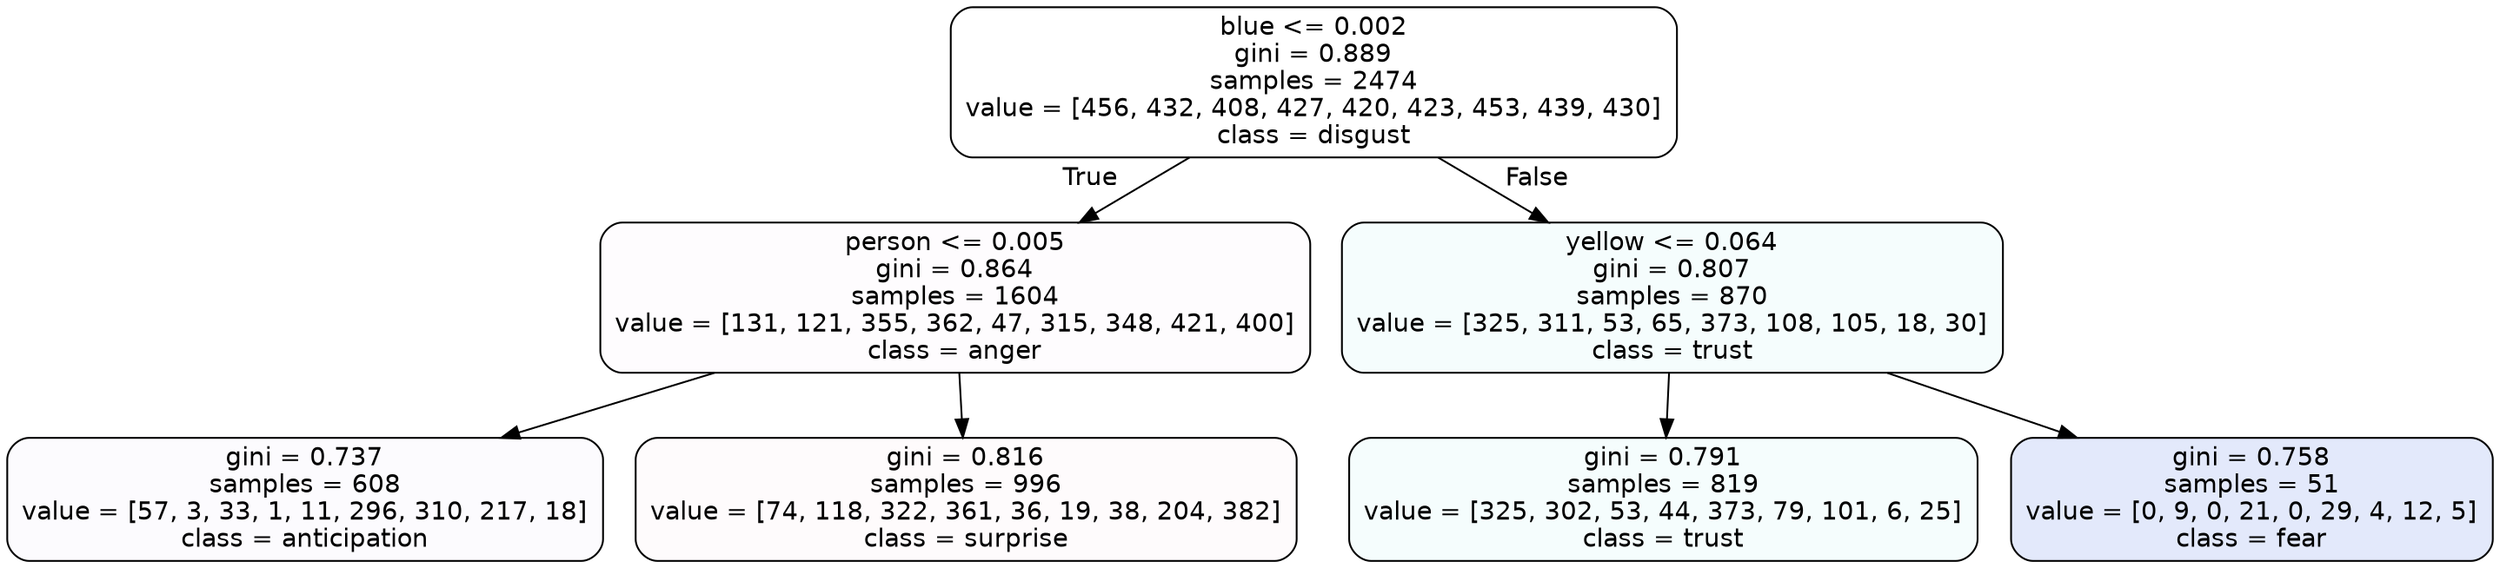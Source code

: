 digraph Tree {
node [shape=box, style="filled, rounded", color="black", fontname=helvetica] ;
edge [fontname=helvetica] ;
0 [label="blue <= 0.002\ngini = 0.889\nsamples = 2474\nvalue = [456, 432, 408, 427, 420, 423, 453, 439, 430]\nclass = disgust", fillcolor="#e5813900"] ;
1 [label="person <= 0.005\ngini = 0.864\nsamples = 1604\nvalue = [131, 121, 355, 362, 47, 315, 348, 421, 400]\nclass = anger", fillcolor="#e539d703"] ;
0 -> 1 [labeldistance=2.5, labelangle=45, headlabel="True"] ;
2 [label="gini = 0.737\nsamples = 608\nvalue = [57, 3, 33, 1, 11, 296, 310, 217, 18]\nclass = anticipation", fillcolor="#8139e505"] ;
1 -> 2 ;
3 [label="gini = 0.816\nsamples = 996\nvalue = [74, 118, 322, 361, 36, 19, 38, 204, 382]\nclass = surprise", fillcolor="#e5396404"] ;
1 -> 3 ;
4 [label="yellow <= 0.064\ngini = 0.807\nsamples = 870\nvalue = [325, 311, 53, 65, 373, 108, 105, 18, 30]\nclass = trust", fillcolor="#39d7e50c"] ;
0 -> 4 [labeldistance=2.5, labelangle=-45, headlabel="False"] ;
5 [label="gini = 0.791\nsamples = 819\nvalue = [325, 302, 53, 44, 373, 79, 101, 6, 25]\nclass = trust", fillcolor="#39d7e50c"] ;
4 -> 5 ;
6 [label="gini = 0.758\nsamples = 51\nvalue = [0, 9, 0, 21, 0, 29, 4, 12, 5]\nclass = fear", fillcolor="#3964e523"] ;
4 -> 6 ;
}